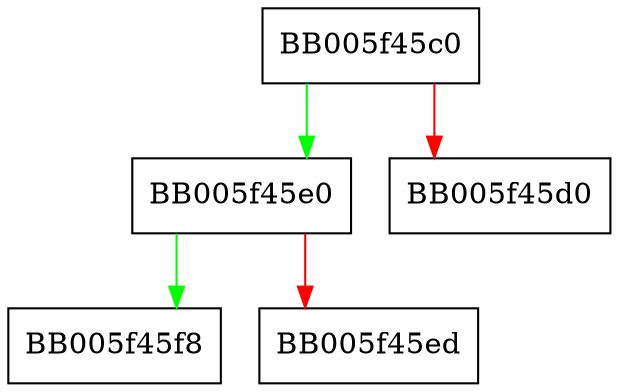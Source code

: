 digraph ossl_param_build_set_utf8_string {
  node [shape="box"];
  graph [splines=ortho];
  BB005f45c0 -> BB005f45e0 [color="green"];
  BB005f45c0 -> BB005f45d0 [color="red"];
  BB005f45e0 -> BB005f45f8 [color="green"];
  BB005f45e0 -> BB005f45ed [color="red"];
}